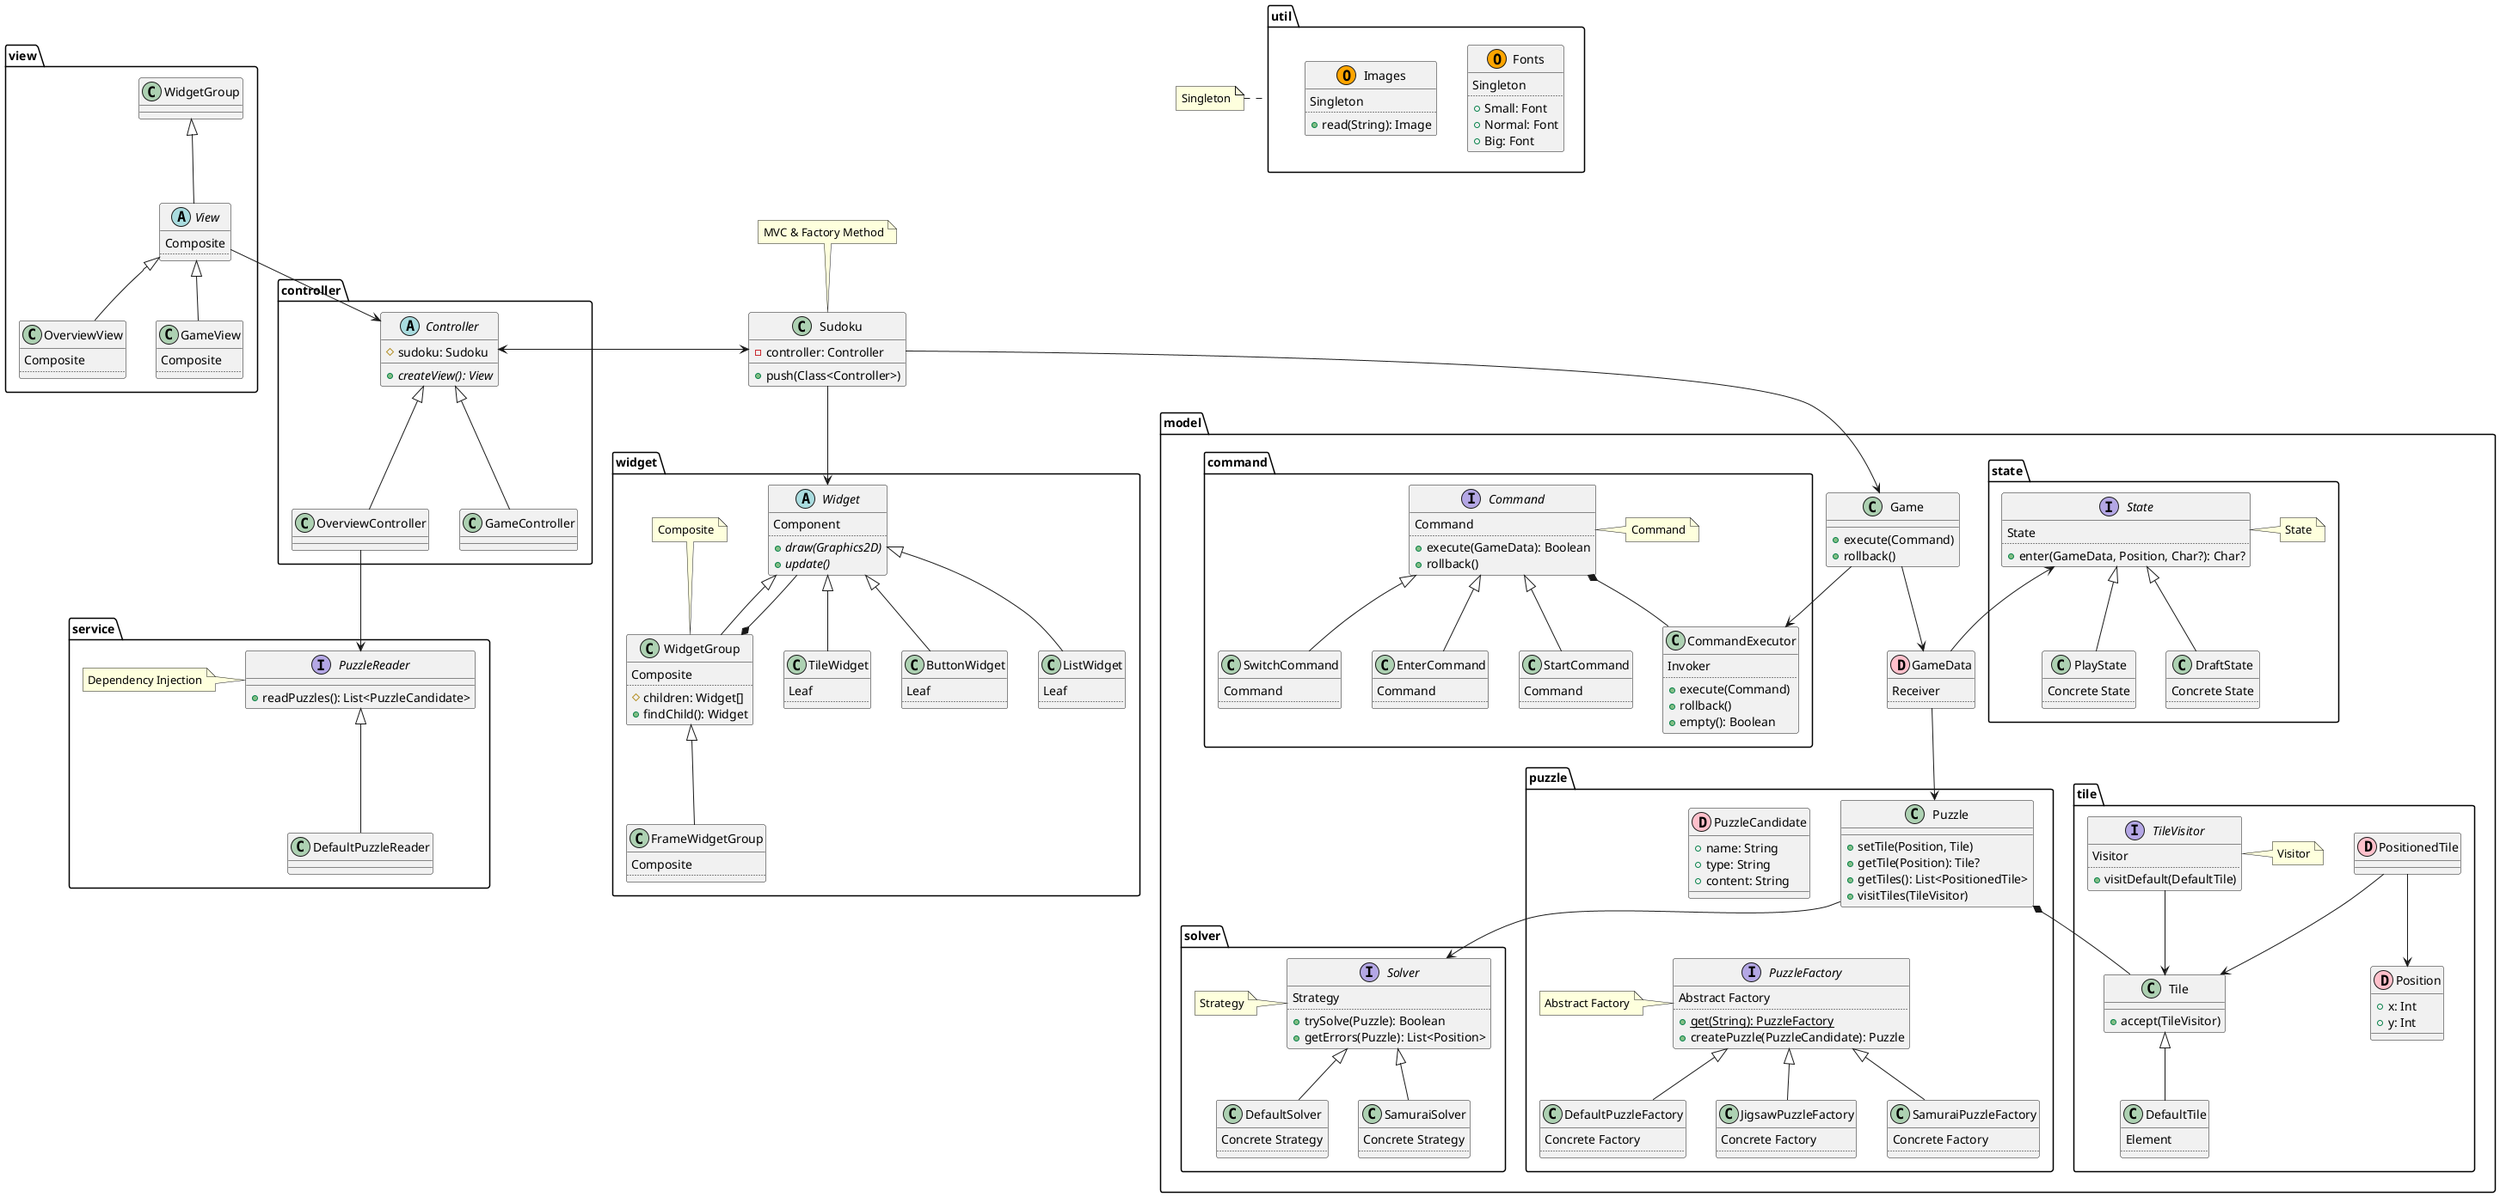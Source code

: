@startuml
package service {
  interface PuzzleReader {
    +readPuzzles(): List<PuzzleCandidate>
  }

  class DefaultPuzzleReader extends PuzzleReader

  note left of PuzzleReader: Dependency Injection
}

package controller {
  abstract class Controller {
    #sudoku: Sudoku
    {abstract} +createView(): View
  }

  class OverviewController extends Controller
  class GameController extends Controller

  OverviewController --> PuzzleReader
}

package widget {
  abstract class Widget {
    Component
    ..
    {abstract} +draw(Graphics2D)
    {abstract} +update()
  }

  class WidgetGroup extends Widget {
    Composite
    ..
    #children: Widget[]
    +findChild(): Widget
  }

  class ButtonWidget extends Widget {
    Leaf
    ..
  }

  class ListWidget extends Widget {
    Leaf
    ..
  }

  class TileWidget extends Widget {
    Leaf
    ..
  }

  class FrameWidgetGroup extends WidgetGroup {
    Composite
    ..
  }

  WidgetGroup *-- Widget

  note top of WidgetGroup: Composite
}

package view {
  abstract class View extends WidgetGroup {
    Composite
    ..
  }

  class OverviewView extends View {
    Composite
    ..
  }

  class GameView extends View {
    Composite
    ..
  }

  View --> Controller
}

package model {
  class Game {
    +execute(Command)
    +rollback()
  }

  class GameData << (D, pink) >> {
    Receiver
    ..
  }

  package command {
    interface Command {
      Command
      ..
      +execute(GameData): Boolean
      +rollback()
    }

    class CommandExecutor {
      Invoker
      ..
      +execute(Command)
      +rollback()
      +empty(): Boolean
    }

    class EnterCommand extends Command {
      Command
      ..
    }

    class StartCommand extends Command {
      Command
      ..
    }

    class SwitchCommand extends Command {
      Command
      ..
    }

    Command *-- CommandExecutor

    note right of Command: Command
  }

  package tile {
    class Tile {
      +accept(TileVisitor)
    }

    class Position << (D, pink) >> {
      +x: Int
      +y: Int
    }

    class PositionedTile << (D, pink) >>

    class DefaultTile extends Tile {
      Element
      ..
    }

    interface TileVisitor {
      Visitor
      ..
      +visitDefault(DefaultTile)
    }

    TileVisitor --> Tile
    PositionedTile --> Tile
    PositionedTile --> Position

    note right of TileVisitor: Visitor
  }

  package solver {
    interface Solver {
      Strategy
      ..
      +trySolve(Puzzle): Boolean
      +getErrors(Puzzle): List<Position>
    }

    class DefaultSolver extends Solver {
      Concrete Strategy
      ..
    }

    class SamuraiSolver extends Solver {
      Concrete Strategy
      ..
    }

    note left of Solver: Strategy
  }

  package puzzle {
    class Puzzle {
      +setTile(Position, Tile)
      +getTile(Position): Tile?
      +getTiles(): List<PositionedTile>
      +visitTiles(TileVisitor)
    }

    class PuzzleCandidate << (D, pink) >> {
      +name: String
      +type: String
      +content: String
    }

    interface PuzzleFactory {
      Abstract Factory
      ..
      {static} +get(String): PuzzleFactory
      +createPuzzle(PuzzleCandidate): Puzzle
    }

    class DefaultPuzzleFactory extends PuzzleFactory {
      Concrete Factory
      ..
    }

    class JigsawPuzzleFactory extends PuzzleFactory {
      Concrete Factory
      ..
    }

    class SamuraiPuzzleFactory extends PuzzleFactory {
      Concrete Factory
      ..
    }

    Puzzle *-- Tile
    Puzzle --> Solver

    PuzzleCandidate -d[hidden]-> PuzzleFactory

    note left of PuzzleFactory: Abstract Factory
  }

  package state {
    interface State {
      State
      ..
      +enter(GameData, Position, Char?): Char?
    }

    class PlayState extends State {
      Concrete State
      ..
    }

    class DraftState extends State {
      Concrete State
      ..
    }

    note right of State: State
  }

  Game --> GameData
  Game --> CommandExecutor
  GameData --> Puzzle
  GameData -u-> State
}

package util {
  class Fonts << (O, orange) >> {
    Singleton
    ..
    +Small: Font
    +Normal: Font
    +Big: Font
  }

  class Images << (O, orange) >> {
    Singleton
    ..
    +read(String): Image
  }
}

note left of util: Singleton

class Sudoku {
  -controller: Controller
  +push(Class<Controller>)
}

Sudoku --> Game
Sudoku <-> Controller
Sudoku --> Widget

note top of Sudoku: MVC & Factory Method
@enduml
